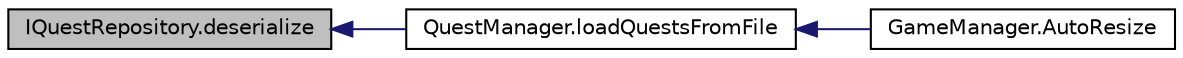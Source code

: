 digraph "IQuestRepository.deserialize"
{
  edge [fontname="Helvetica",fontsize="10",labelfontname="Helvetica",labelfontsize="10"];
  node [fontname="Helvetica",fontsize="10",shape=record];
  rankdir="LR";
  Node3 [label="IQuestRepository.deserialize",height=0.2,width=0.4,color="black", fillcolor="grey75", style="filled", fontcolor="black"];
  Node3 -> Node4 [dir="back",color="midnightblue",fontsize="10",style="solid",fontname="Helvetica"];
  Node4 [label="QuestManager.loadQuestsFromFile",height=0.2,width=0.4,color="black", fillcolor="white", style="filled",URL="$class_quest_manager.html#a6a99d4e9bed57cdd70a4cfe56ed49ee6",tooltip="Loads the quests from repository. "];
  Node4 -> Node5 [dir="back",color="midnightblue",fontsize="10",style="solid",fontname="Helvetica"];
  Node5 [label="GameManager.AutoResize",height=0.2,width=0.4,color="black", fillcolor="white", style="filled",URL="$class_game_manager.html#a4f96a39e9bce46cd827713594478859a",tooltip="Developed by: Lucas (lss5); Adjusts width and height of a GUI for it stays in proportion with the use..."];
}
